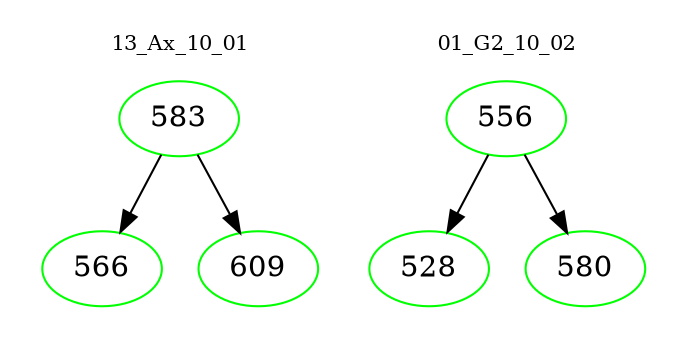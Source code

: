 digraph{
subgraph cluster_0 {
color = white
label = "13_Ax_10_01";
fontsize=10;
T0_583 [label="583", color="green"]
T0_583 -> T0_566 [color="black"]
T0_566 [label="566", color="green"]
T0_583 -> T0_609 [color="black"]
T0_609 [label="609", color="green"]
}
subgraph cluster_1 {
color = white
label = "01_G2_10_02";
fontsize=10;
T1_556 [label="556", color="green"]
T1_556 -> T1_528 [color="black"]
T1_528 [label="528", color="green"]
T1_556 -> T1_580 [color="black"]
T1_580 [label="580", color="green"]
}
}
